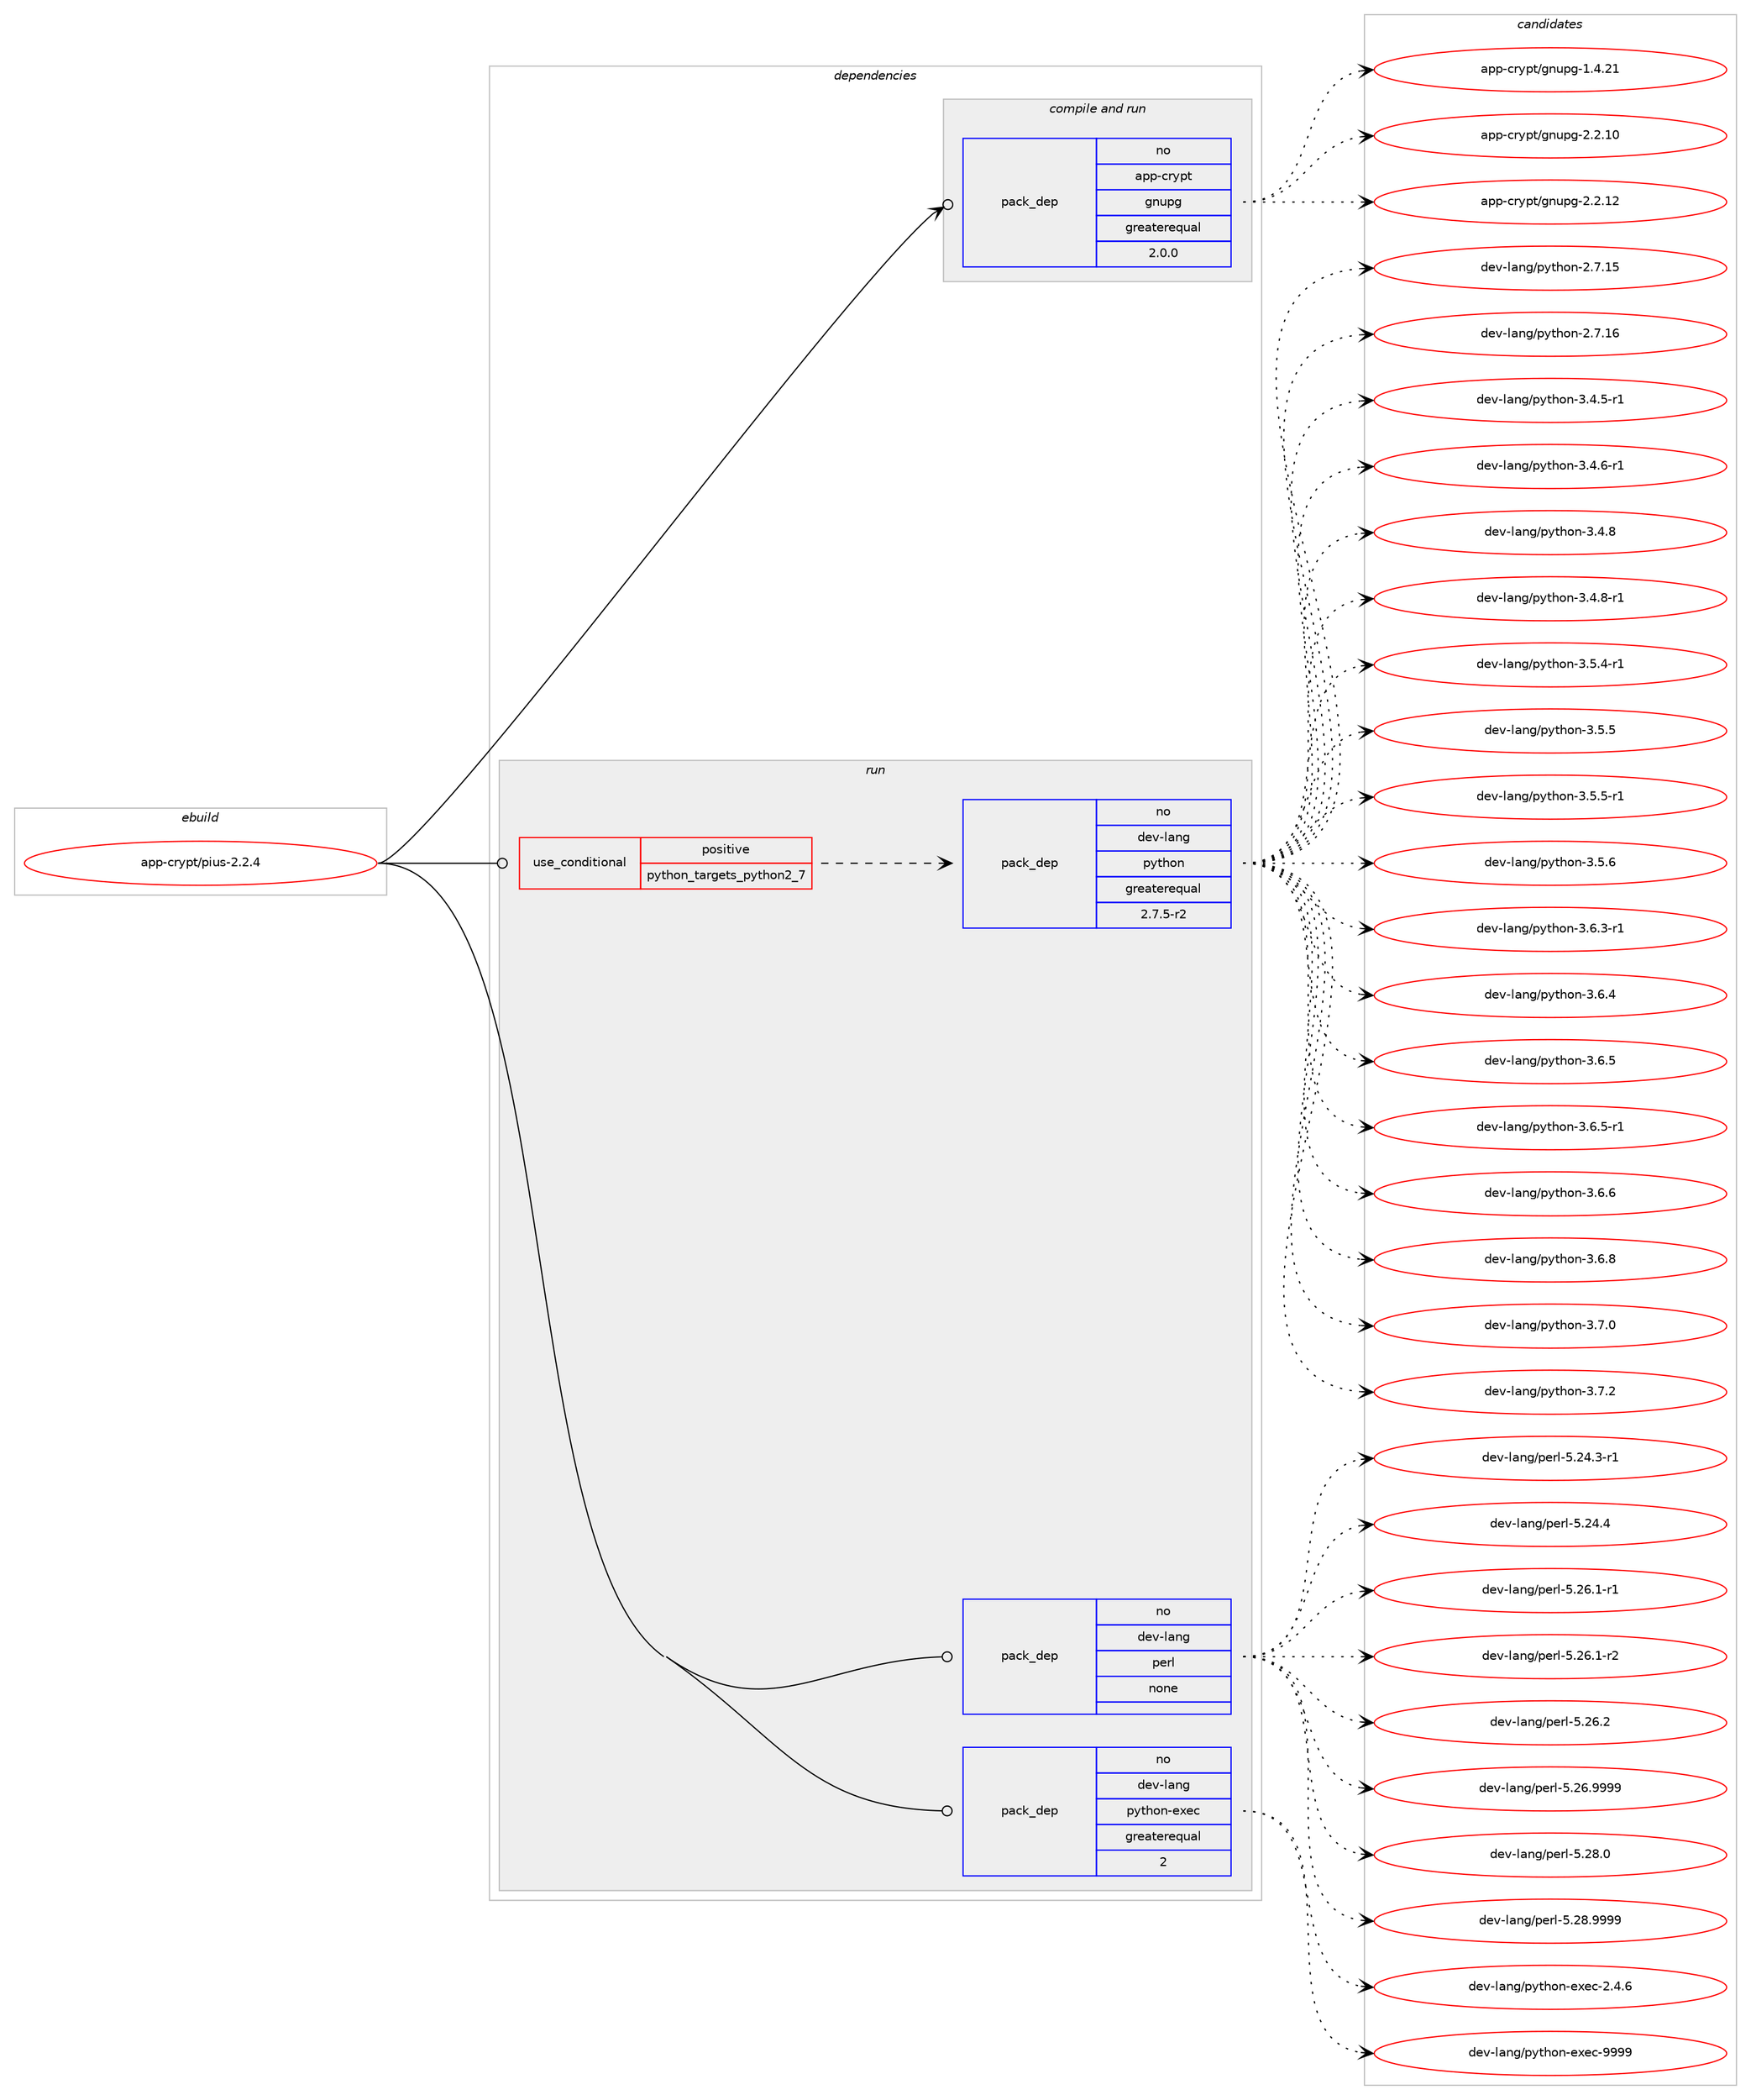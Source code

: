 digraph prolog {

# *************
# Graph options
# *************

newrank=true;
concentrate=true;
compound=true;
graph [rankdir=LR,fontname=Helvetica,fontsize=10,ranksep=1.5];#, ranksep=2.5, nodesep=0.2];
edge  [arrowhead=vee];
node  [fontname=Helvetica,fontsize=10];

# **********
# The ebuild
# **********

subgraph cluster_leftcol {
color=gray;
rank=same;
label=<<i>ebuild</i>>;
id [label="app-crypt/pius-2.2.4", color=red, width=4, href="../app-crypt/pius-2.2.4.svg"];
}

# ****************
# The dependencies
# ****************

subgraph cluster_midcol {
color=gray;
label=<<i>dependencies</i>>;
subgraph cluster_compile {
fillcolor="#eeeeee";
style=filled;
label=<<i>compile</i>>;
}
subgraph cluster_compileandrun {
fillcolor="#eeeeee";
style=filled;
label=<<i>compile and run</i>>;
subgraph pack908976 {
dependency1276749 [label=<<TABLE BORDER="0" CELLBORDER="1" CELLSPACING="0" CELLPADDING="4" WIDTH="220"><TR><TD ROWSPAN="6" CELLPADDING="30">pack_dep</TD></TR><TR><TD WIDTH="110">no</TD></TR><TR><TD>app-crypt</TD></TR><TR><TD>gnupg</TD></TR><TR><TD>greaterequal</TD></TR><TR><TD>2.0.0</TD></TR></TABLE>>, shape=none, color=blue];
}
id:e -> dependency1276749:w [weight=20,style="solid",arrowhead="odotvee"];
}
subgraph cluster_run {
fillcolor="#eeeeee";
style=filled;
label=<<i>run</i>>;
subgraph cond347920 {
dependency1276750 [label=<<TABLE BORDER="0" CELLBORDER="1" CELLSPACING="0" CELLPADDING="4"><TR><TD ROWSPAN="3" CELLPADDING="10">use_conditional</TD></TR><TR><TD>positive</TD></TR><TR><TD>python_targets_python2_7</TD></TR></TABLE>>, shape=none, color=red];
subgraph pack908977 {
dependency1276751 [label=<<TABLE BORDER="0" CELLBORDER="1" CELLSPACING="0" CELLPADDING="4" WIDTH="220"><TR><TD ROWSPAN="6" CELLPADDING="30">pack_dep</TD></TR><TR><TD WIDTH="110">no</TD></TR><TR><TD>dev-lang</TD></TR><TR><TD>python</TD></TR><TR><TD>greaterequal</TD></TR><TR><TD>2.7.5-r2</TD></TR></TABLE>>, shape=none, color=blue];
}
dependency1276750:e -> dependency1276751:w [weight=20,style="dashed",arrowhead="vee"];
}
id:e -> dependency1276750:w [weight=20,style="solid",arrowhead="odot"];
subgraph pack908978 {
dependency1276752 [label=<<TABLE BORDER="0" CELLBORDER="1" CELLSPACING="0" CELLPADDING="4" WIDTH="220"><TR><TD ROWSPAN="6" CELLPADDING="30">pack_dep</TD></TR><TR><TD WIDTH="110">no</TD></TR><TR><TD>dev-lang</TD></TR><TR><TD>perl</TD></TR><TR><TD>none</TD></TR><TR><TD></TD></TR></TABLE>>, shape=none, color=blue];
}
id:e -> dependency1276752:w [weight=20,style="solid",arrowhead="odot"];
subgraph pack908979 {
dependency1276753 [label=<<TABLE BORDER="0" CELLBORDER="1" CELLSPACING="0" CELLPADDING="4" WIDTH="220"><TR><TD ROWSPAN="6" CELLPADDING="30">pack_dep</TD></TR><TR><TD WIDTH="110">no</TD></TR><TR><TD>dev-lang</TD></TR><TR><TD>python-exec</TD></TR><TR><TD>greaterequal</TD></TR><TR><TD>2</TD></TR></TABLE>>, shape=none, color=blue];
}
id:e -> dependency1276753:w [weight=20,style="solid",arrowhead="odot"];
}
}

# **************
# The candidates
# **************

subgraph cluster_choices {
rank=same;
color=gray;
label=<<i>candidates</i>>;

subgraph choice908976 {
color=black;
nodesep=1;
choice9711211245991141211121164710311011711210345494652465049 [label="app-crypt/gnupg-1.4.21", color=red, width=4,href="../app-crypt/gnupg-1.4.21.svg"];
choice9711211245991141211121164710311011711210345504650464948 [label="app-crypt/gnupg-2.2.10", color=red, width=4,href="../app-crypt/gnupg-2.2.10.svg"];
choice9711211245991141211121164710311011711210345504650464950 [label="app-crypt/gnupg-2.2.12", color=red, width=4,href="../app-crypt/gnupg-2.2.12.svg"];
dependency1276749:e -> choice9711211245991141211121164710311011711210345494652465049:w [style=dotted,weight="100"];
dependency1276749:e -> choice9711211245991141211121164710311011711210345504650464948:w [style=dotted,weight="100"];
dependency1276749:e -> choice9711211245991141211121164710311011711210345504650464950:w [style=dotted,weight="100"];
}
subgraph choice908977 {
color=black;
nodesep=1;
choice10010111845108971101034711212111610411111045504655464953 [label="dev-lang/python-2.7.15", color=red, width=4,href="../dev-lang/python-2.7.15.svg"];
choice10010111845108971101034711212111610411111045504655464954 [label="dev-lang/python-2.7.16", color=red, width=4,href="../dev-lang/python-2.7.16.svg"];
choice1001011184510897110103471121211161041111104551465246534511449 [label="dev-lang/python-3.4.5-r1", color=red, width=4,href="../dev-lang/python-3.4.5-r1.svg"];
choice1001011184510897110103471121211161041111104551465246544511449 [label="dev-lang/python-3.4.6-r1", color=red, width=4,href="../dev-lang/python-3.4.6-r1.svg"];
choice100101118451089711010347112121116104111110455146524656 [label="dev-lang/python-3.4.8", color=red, width=4,href="../dev-lang/python-3.4.8.svg"];
choice1001011184510897110103471121211161041111104551465246564511449 [label="dev-lang/python-3.4.8-r1", color=red, width=4,href="../dev-lang/python-3.4.8-r1.svg"];
choice1001011184510897110103471121211161041111104551465346524511449 [label="dev-lang/python-3.5.4-r1", color=red, width=4,href="../dev-lang/python-3.5.4-r1.svg"];
choice100101118451089711010347112121116104111110455146534653 [label="dev-lang/python-3.5.5", color=red, width=4,href="../dev-lang/python-3.5.5.svg"];
choice1001011184510897110103471121211161041111104551465346534511449 [label="dev-lang/python-3.5.5-r1", color=red, width=4,href="../dev-lang/python-3.5.5-r1.svg"];
choice100101118451089711010347112121116104111110455146534654 [label="dev-lang/python-3.5.6", color=red, width=4,href="../dev-lang/python-3.5.6.svg"];
choice1001011184510897110103471121211161041111104551465446514511449 [label="dev-lang/python-3.6.3-r1", color=red, width=4,href="../dev-lang/python-3.6.3-r1.svg"];
choice100101118451089711010347112121116104111110455146544652 [label="dev-lang/python-3.6.4", color=red, width=4,href="../dev-lang/python-3.6.4.svg"];
choice100101118451089711010347112121116104111110455146544653 [label="dev-lang/python-3.6.5", color=red, width=4,href="../dev-lang/python-3.6.5.svg"];
choice1001011184510897110103471121211161041111104551465446534511449 [label="dev-lang/python-3.6.5-r1", color=red, width=4,href="../dev-lang/python-3.6.5-r1.svg"];
choice100101118451089711010347112121116104111110455146544654 [label="dev-lang/python-3.6.6", color=red, width=4,href="../dev-lang/python-3.6.6.svg"];
choice100101118451089711010347112121116104111110455146544656 [label="dev-lang/python-3.6.8", color=red, width=4,href="../dev-lang/python-3.6.8.svg"];
choice100101118451089711010347112121116104111110455146554648 [label="dev-lang/python-3.7.0", color=red, width=4,href="../dev-lang/python-3.7.0.svg"];
choice100101118451089711010347112121116104111110455146554650 [label="dev-lang/python-3.7.2", color=red, width=4,href="../dev-lang/python-3.7.2.svg"];
dependency1276751:e -> choice10010111845108971101034711212111610411111045504655464953:w [style=dotted,weight="100"];
dependency1276751:e -> choice10010111845108971101034711212111610411111045504655464954:w [style=dotted,weight="100"];
dependency1276751:e -> choice1001011184510897110103471121211161041111104551465246534511449:w [style=dotted,weight="100"];
dependency1276751:e -> choice1001011184510897110103471121211161041111104551465246544511449:w [style=dotted,weight="100"];
dependency1276751:e -> choice100101118451089711010347112121116104111110455146524656:w [style=dotted,weight="100"];
dependency1276751:e -> choice1001011184510897110103471121211161041111104551465246564511449:w [style=dotted,weight="100"];
dependency1276751:e -> choice1001011184510897110103471121211161041111104551465346524511449:w [style=dotted,weight="100"];
dependency1276751:e -> choice100101118451089711010347112121116104111110455146534653:w [style=dotted,weight="100"];
dependency1276751:e -> choice1001011184510897110103471121211161041111104551465346534511449:w [style=dotted,weight="100"];
dependency1276751:e -> choice100101118451089711010347112121116104111110455146534654:w [style=dotted,weight="100"];
dependency1276751:e -> choice1001011184510897110103471121211161041111104551465446514511449:w [style=dotted,weight="100"];
dependency1276751:e -> choice100101118451089711010347112121116104111110455146544652:w [style=dotted,weight="100"];
dependency1276751:e -> choice100101118451089711010347112121116104111110455146544653:w [style=dotted,weight="100"];
dependency1276751:e -> choice1001011184510897110103471121211161041111104551465446534511449:w [style=dotted,weight="100"];
dependency1276751:e -> choice100101118451089711010347112121116104111110455146544654:w [style=dotted,weight="100"];
dependency1276751:e -> choice100101118451089711010347112121116104111110455146544656:w [style=dotted,weight="100"];
dependency1276751:e -> choice100101118451089711010347112121116104111110455146554648:w [style=dotted,weight="100"];
dependency1276751:e -> choice100101118451089711010347112121116104111110455146554650:w [style=dotted,weight="100"];
}
subgraph choice908978 {
color=black;
nodesep=1;
choice100101118451089711010347112101114108455346505246514511449 [label="dev-lang/perl-5.24.3-r1", color=red, width=4,href="../dev-lang/perl-5.24.3-r1.svg"];
choice10010111845108971101034711210111410845534650524652 [label="dev-lang/perl-5.24.4", color=red, width=4,href="../dev-lang/perl-5.24.4.svg"];
choice100101118451089711010347112101114108455346505446494511449 [label="dev-lang/perl-5.26.1-r1", color=red, width=4,href="../dev-lang/perl-5.26.1-r1.svg"];
choice100101118451089711010347112101114108455346505446494511450 [label="dev-lang/perl-5.26.1-r2", color=red, width=4,href="../dev-lang/perl-5.26.1-r2.svg"];
choice10010111845108971101034711210111410845534650544650 [label="dev-lang/perl-5.26.2", color=red, width=4,href="../dev-lang/perl-5.26.2.svg"];
choice10010111845108971101034711210111410845534650544657575757 [label="dev-lang/perl-5.26.9999", color=red, width=4,href="../dev-lang/perl-5.26.9999.svg"];
choice10010111845108971101034711210111410845534650564648 [label="dev-lang/perl-5.28.0", color=red, width=4,href="../dev-lang/perl-5.28.0.svg"];
choice10010111845108971101034711210111410845534650564657575757 [label="dev-lang/perl-5.28.9999", color=red, width=4,href="../dev-lang/perl-5.28.9999.svg"];
dependency1276752:e -> choice100101118451089711010347112101114108455346505246514511449:w [style=dotted,weight="100"];
dependency1276752:e -> choice10010111845108971101034711210111410845534650524652:w [style=dotted,weight="100"];
dependency1276752:e -> choice100101118451089711010347112101114108455346505446494511449:w [style=dotted,weight="100"];
dependency1276752:e -> choice100101118451089711010347112101114108455346505446494511450:w [style=dotted,weight="100"];
dependency1276752:e -> choice10010111845108971101034711210111410845534650544650:w [style=dotted,weight="100"];
dependency1276752:e -> choice10010111845108971101034711210111410845534650544657575757:w [style=dotted,weight="100"];
dependency1276752:e -> choice10010111845108971101034711210111410845534650564648:w [style=dotted,weight="100"];
dependency1276752:e -> choice10010111845108971101034711210111410845534650564657575757:w [style=dotted,weight="100"];
}
subgraph choice908979 {
color=black;
nodesep=1;
choice1001011184510897110103471121211161041111104510112010199455046524654 [label="dev-lang/python-exec-2.4.6", color=red, width=4,href="../dev-lang/python-exec-2.4.6.svg"];
choice10010111845108971101034711212111610411111045101120101994557575757 [label="dev-lang/python-exec-9999", color=red, width=4,href="../dev-lang/python-exec-9999.svg"];
dependency1276753:e -> choice1001011184510897110103471121211161041111104510112010199455046524654:w [style=dotted,weight="100"];
dependency1276753:e -> choice10010111845108971101034711212111610411111045101120101994557575757:w [style=dotted,weight="100"];
}
}

}
